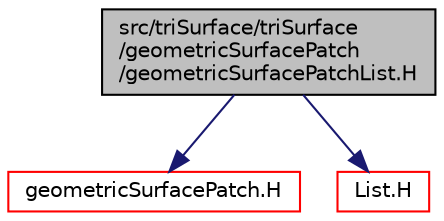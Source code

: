 digraph "src/triSurface/triSurface/geometricSurfacePatch/geometricSurfacePatchList.H"
{
  bgcolor="transparent";
  edge [fontname="Helvetica",fontsize="10",labelfontname="Helvetica",labelfontsize="10"];
  node [fontname="Helvetica",fontsize="10",shape=record];
  Node0 [label="src/triSurface/triSurface\l/geometricSurfacePatch\l/geometricSurfacePatchList.H",height=0.2,width=0.4,color="black", fillcolor="grey75", style="filled", fontcolor="black"];
  Node0 -> Node1 [color="midnightblue",fontsize="10",style="solid",fontname="Helvetica"];
  Node1 [label="geometricSurfacePatch.H",height=0.2,width=0.4,color="red",URL="$a17444.html"];
  Node0 -> Node53 [color="midnightblue",fontsize="10",style="solid",fontname="Helvetica"];
  Node53 [label="List.H",height=0.2,width=0.4,color="red",URL="$a09368.html"];
}
